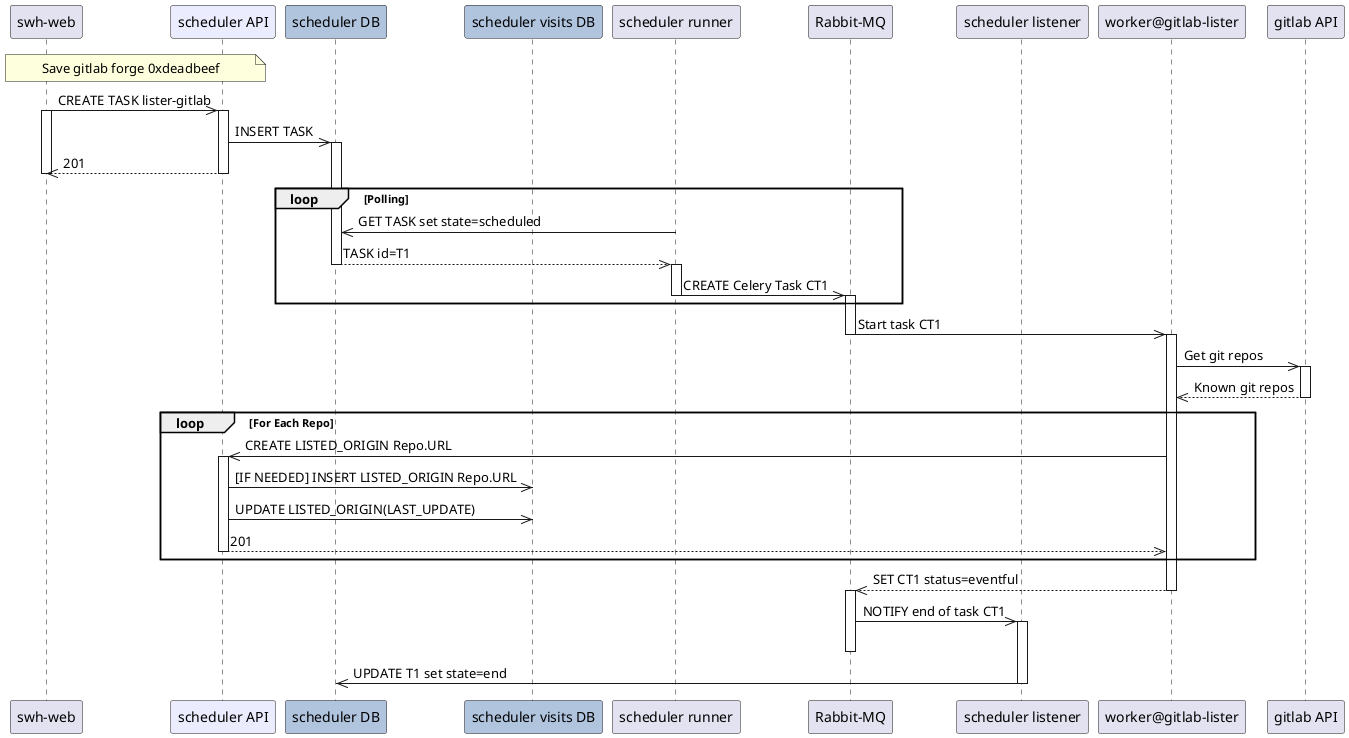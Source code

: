 @startuml
  participant WEB as "swh-web"
  participant SCH_API as "scheduler API" #ECECFF
  participant SCH_DB as "scheduler DB" #B0C4DE
  participant SCH_VST_DB as "scheduler visits DB" #B0C4DE
  participant SCH_RUN as "scheduler runner"
  participant RMQ as "Rabbit-MQ"
  participant SCH_LS as "scheduler listener"
  participant WORK_GITLAB as "worker@gitlab-lister"
  participant GITLAB as "gitlab API"

  Note over WEB,SCH_API: Save gitlab forge 0xdeadbeef
  WEB->>SCH_API: CREATE TASK lister-gitlab
  activate WEB
  activate SCH_API
  SCH_API->>SCH_DB: INSERT TASK
  activate SCH_DB
  SCH_API-->>WEB: 201
  deactivate SCH_API
  deactivate WEB
  loop Polling
      SCH_RUN->>SCH_DB: GET TASK set state=scheduled
      SCH_DB-->>SCH_RUN: TASK id=T1
	  deactivate SCH_DB
	  activate SCH_RUN
      SCH_RUN->>RMQ: CREATE Celery Task CT1
	  deactivate SCH_RUN
	  activate RMQ
  end

  RMQ->>WORK_GITLAB: Start task CT1
  deactivate RMQ
  activate WORK_GITLAB
  WORK_GITLAB->>GITLAB: Get git repos
  activate GITLAB
  GITLAB-->>WORK_GITLAB: Known git repos
  deactivate GITLAB

  loop For Each Repo
      WORK_GITLAB->>SCH_API: CREATE LISTED_ORIGIN Repo.URL
	  activate SCH_API
	  SCH_API->>SCH_VST_DB: [IF NEEDED] INSERT LISTED_ORIGIN Repo.URL
	  SCH_API->>SCH_VST_DB: UPDATE LISTED_ORIGIN(LAST_UPDATE)
      SCH_API-->>WORK_GITLAB: 201
	  deactivate SCH_API
  end

  WORK_GITLAB-->>RMQ: SET CT1 status=eventful
  deactivate WORK_GITLAB
  activate RMQ
  RMQ->>SCH_LS: NOTIFY end of task CT1
  activate SCH_LS
  deactivate RMQ
  SCH_LS->>SCH_DB: UPDATE T1 set state=end
  deactivate SCH_LS
@enduml
